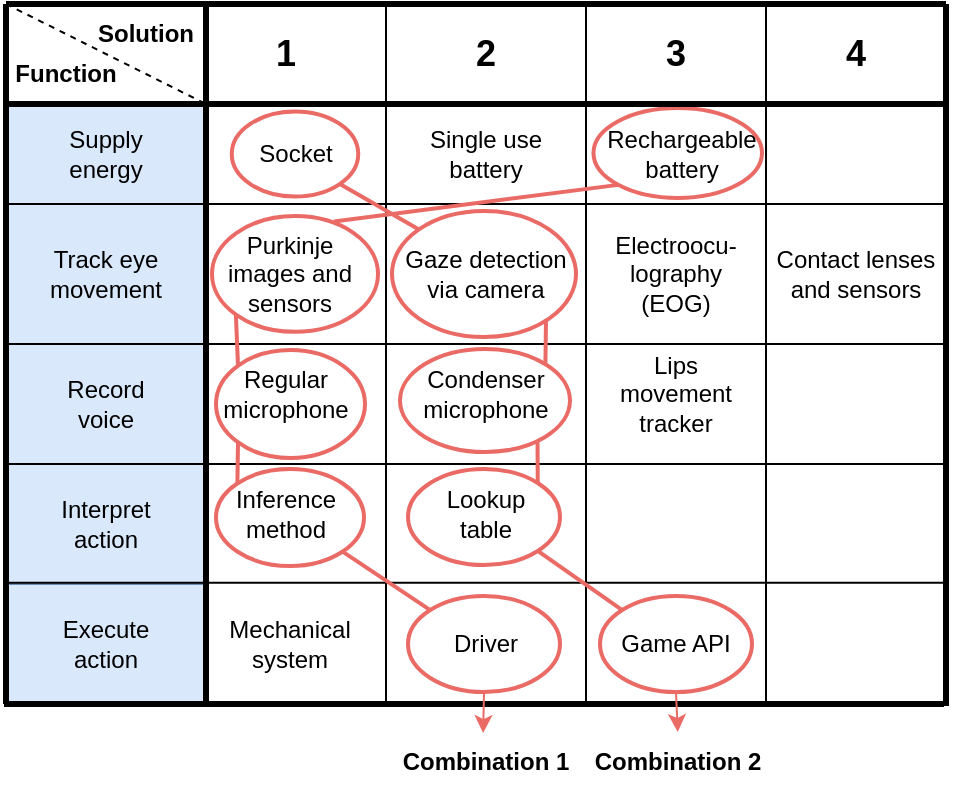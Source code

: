 <mxfile version="16.6.5" type="device"><diagram id="avfqMDYM7OligPJeGbRa" name="Page-1"><mxGraphModel dx="901" dy="585" grid="0" gridSize="10" guides="1" tooltips="1" connect="1" arrows="1" fold="1" page="1" pageScale="1" pageWidth="827" pageHeight="1169" math="0" shadow="0"><root><mxCell id="0"/><mxCell id="1" parent="0"/><mxCell id="mDbDgq5uylDIk-Jk6vZA-12" value="" style="ellipse;whiteSpace=wrap;html=1;fontSize=18;strokeColor=#EA6B66;strokeWidth=2;" vertex="1" parent="1"><mxGeometry x="473.75" y="202" width="84.25" height="45" as="geometry"/></mxCell><mxCell id="mDbDgq5uylDIk-Jk6vZA-10" value="" style="ellipse;whiteSpace=wrap;html=1;fontSize=18;strokeColor=#EA6B66;strokeWidth=2;" vertex="1" parent="1"><mxGeometry x="292.87" y="203.75" width="63.25" height="42.5" as="geometry"/></mxCell><mxCell id="mDbDgq5uylDIk-Jk6vZA-9" value="" style="ellipse;whiteSpace=wrap;html=1;fontSize=18;strokeColor=#EA6B66;strokeWidth=2;" vertex="1" parent="1"><mxGeometry x="381" y="446" width="76" height="48" as="geometry"/></mxCell><mxCell id="mDbDgq5uylDIk-Jk6vZA-8" value="" style="ellipse;whiteSpace=wrap;html=1;fontSize=18;strokeColor=#EA6B66;strokeWidth=2;" vertex="1" parent="1"><mxGeometry x="477" y="446" width="76" height="48" as="geometry"/></mxCell><mxCell id="yvIZhDBu1GafflKV62KZ-88" value="" style="ellipse;whiteSpace=wrap;html=1;fontSize=18;strokeColor=#EA6B66;strokeWidth=2;" parent="1" vertex="1"><mxGeometry x="381" y="382.5" width="76" height="48" as="geometry"/></mxCell><mxCell id="yvIZhDBu1GafflKV62KZ-87" value="" style="ellipse;whiteSpace=wrap;html=1;fontSize=18;strokeColor=#EA6B66;strokeWidth=2;" parent="1" vertex="1"><mxGeometry x="377" y="322.5" width="85" height="51.5" as="geometry"/></mxCell><mxCell id="yvIZhDBu1GafflKV62KZ-85" value="" style="ellipse;whiteSpace=wrap;html=1;fontSize=18;strokeColor=#EA6B66;strokeWidth=2;" parent="1" vertex="1"><mxGeometry x="285" y="382.5" width="74" height="48.5" as="geometry"/></mxCell><mxCell id="yvIZhDBu1GafflKV62KZ-84" value="" style="ellipse;whiteSpace=wrap;html=1;fontSize=18;strokeColor=#EA6B66;strokeWidth=2;" parent="1" vertex="1"><mxGeometry x="285" y="323" width="74.5" height="54" as="geometry"/></mxCell><mxCell id="yvIZhDBu1GafflKV62KZ-83" value="" style="ellipse;whiteSpace=wrap;html=1;fontSize=18;strokeColor=#EA6B66;strokeWidth=2;" parent="1" vertex="1"><mxGeometry x="283" y="256.06" width="83" height="57.87" as="geometry"/></mxCell><mxCell id="yvIZhDBu1GafflKV62KZ-82" value="" style="ellipse;whiteSpace=wrap;html=1;fontSize=18;strokeColor=#EA6B66;strokeWidth=2;" parent="1" vertex="1"><mxGeometry x="373" y="253.5" width="92" height="63" as="geometry"/></mxCell><mxCell id="yvIZhDBu1GafflKV62KZ-41" value="&lt;b&gt;Function&lt;/b&gt;" style="text;html=1;strokeColor=none;fillColor=none;align=center;verticalAlign=middle;whiteSpace=wrap;rounded=0;" parent="1" vertex="1"><mxGeometry x="180" y="170" width="60" height="30" as="geometry"/></mxCell><mxCell id="yvIZhDBu1GafflKV62KZ-42" value="&lt;b&gt;Solution&lt;/b&gt;" style="text;html=1;strokeColor=none;fillColor=none;align=center;verticalAlign=middle;whiteSpace=wrap;rounded=0;" parent="1" vertex="1"><mxGeometry x="220" y="150" width="60" height="30" as="geometry"/></mxCell><mxCell id="yvIZhDBu1GafflKV62KZ-43" value="Supply&lt;br&gt;energy" style="text;html=1;strokeColor=#6c8ebf;fillColor=#dae8fc;align=center;verticalAlign=middle;whiteSpace=wrap;rounded=0;" parent="1" vertex="1"><mxGeometry x="180" y="200" width="100" height="50" as="geometry"/></mxCell><mxCell id="yvIZhDBu1GafflKV62KZ-44" value="Track eye movement" style="text;html=1;strokeColor=#6c8ebf;fillColor=#dae8fc;align=center;verticalAlign=middle;whiteSpace=wrap;rounded=0;" parent="1" vertex="1"><mxGeometry x="180" y="250" width="100" height="70" as="geometry"/></mxCell><mxCell id="yvIZhDBu1GafflKV62KZ-45" value="Record&lt;br&gt;voice" style="text;html=1;strokeColor=#6c8ebf;fillColor=#dae8fc;align=center;verticalAlign=middle;whiteSpace=wrap;rounded=0;" parent="1" vertex="1"><mxGeometry x="180" y="320" width="100" height="60" as="geometry"/></mxCell><mxCell id="yvIZhDBu1GafflKV62KZ-46" value="Interpret&lt;br&gt;action" style="text;html=1;strokeColor=#6c8ebf;fillColor=#dae8fc;align=center;verticalAlign=middle;whiteSpace=wrap;rounded=0;" parent="1" vertex="1"><mxGeometry x="180" y="380" width="100" height="60" as="geometry"/></mxCell><mxCell id="yvIZhDBu1GafflKV62KZ-49" value="" style="endArrow=none;html=1;rounded=0;" parent="1" edge="1"><mxGeometry width="50" height="50" relative="1" as="geometry"><mxPoint x="470" y="150" as="sourcePoint"/><mxPoint x="470" y="499" as="targetPoint"/></mxGeometry></mxCell><mxCell id="yvIZhDBu1GafflKV62KZ-50" value="Single use battery" style="text;html=1;strokeColor=none;fillColor=none;align=center;verticalAlign=middle;whiteSpace=wrap;rounded=0;" parent="1" vertex="1"><mxGeometry x="390" y="210" width="60" height="30" as="geometry"/></mxCell><mxCell id="yvIZhDBu1GafflKV62KZ-51" value="" style="endArrow=none;html=1;rounded=0;" parent="1" edge="1"><mxGeometry width="50" height="50" relative="1" as="geometry"><mxPoint x="370" y="150" as="sourcePoint"/><mxPoint x="370" y="500" as="targetPoint"/></mxGeometry></mxCell><mxCell id="yvIZhDBu1GafflKV62KZ-53" value="Socket" style="text;html=1;strokeColor=none;fillColor=none;align=center;verticalAlign=middle;whiteSpace=wrap;rounded=0;" parent="1" vertex="1"><mxGeometry x="294.5" y="210" width="60" height="30" as="geometry"/></mxCell><mxCell id="yvIZhDBu1GafflKV62KZ-54" value="Purkinje images and sensors" style="text;html=1;strokeColor=none;fillColor=none;align=center;verticalAlign=middle;whiteSpace=wrap;rounded=0;" parent="1" vertex="1"><mxGeometry x="285" y="270" width="74" height="30" as="geometry"/></mxCell><mxCell id="yvIZhDBu1GafflKV62KZ-55" value="Gaze detection via camera" style="text;html=1;strokeColor=none;fillColor=none;align=center;verticalAlign=middle;whiteSpace=wrap;rounded=0;" parent="1" vertex="1"><mxGeometry x="375" y="270" width="90" height="30" as="geometry"/></mxCell><mxCell id="yvIZhDBu1GafflKV62KZ-56" value="Electroocu-&lt;br&gt;lography (EOG)" style="text;html=1;strokeColor=none;fillColor=none;align=center;verticalAlign=middle;whiteSpace=wrap;rounded=0;" parent="1" vertex="1"><mxGeometry x="480" y="265" width="70" height="40" as="geometry"/></mxCell><mxCell id="yvIZhDBu1GafflKV62KZ-58" value="Contact lenses and sensors" style="text;html=1;strokeColor=none;fillColor=none;align=center;verticalAlign=middle;whiteSpace=wrap;rounded=0;" parent="1" vertex="1"><mxGeometry x="560" y="270" width="90" height="30" as="geometry"/></mxCell><mxCell id="yvIZhDBu1GafflKV62KZ-59" value="" style="endArrow=none;html=1;rounded=0;" parent="1" edge="1"><mxGeometry width="50" height="50" relative="1" as="geometry"><mxPoint x="560" y="150" as="sourcePoint"/><mxPoint x="560" y="499" as="targetPoint"/></mxGeometry></mxCell><mxCell id="yvIZhDBu1GafflKV62KZ-60" value="" style="endArrow=none;html=1;rounded=0;strokeWidth=3;" parent="1" edge="1"><mxGeometry width="50" height="50" relative="1" as="geometry"><mxPoint x="650" y="150" as="sourcePoint"/><mxPoint x="650" y="501" as="targetPoint"/></mxGeometry></mxCell><mxCell id="yvIZhDBu1GafflKV62KZ-61" value="" style="endArrow=none;html=1;rounded=0;strokeWidth=3;" parent="1" edge="1"><mxGeometry width="50" height="50" relative="1" as="geometry"><mxPoint x="180" y="200" as="sourcePoint"/><mxPoint x="650" y="200" as="targetPoint"/></mxGeometry></mxCell><mxCell id="yvIZhDBu1GafflKV62KZ-64" value="" style="endArrow=none;html=1;rounded=0;strokeWidth=1;" parent="1" edge="1"><mxGeometry width="50" height="50" relative="1" as="geometry"><mxPoint x="180" y="250" as="sourcePoint"/><mxPoint x="650" y="250" as="targetPoint"/></mxGeometry></mxCell><mxCell id="yvIZhDBu1GafflKV62KZ-65" value="" style="endArrow=none;html=1;rounded=0;strokeWidth=1;" parent="1" edge="1"><mxGeometry width="50" height="50" relative="1" as="geometry"><mxPoint x="180" y="320" as="sourcePoint"/><mxPoint x="650" y="320" as="targetPoint"/></mxGeometry></mxCell><mxCell id="yvIZhDBu1GafflKV62KZ-66" value="" style="endArrow=none;html=1;rounded=0;strokeWidth=1;" parent="1" edge="1"><mxGeometry width="50" height="50" relative="1" as="geometry"><mxPoint x="180" y="380" as="sourcePoint"/><mxPoint x="650" y="380" as="targetPoint"/></mxGeometry></mxCell><mxCell id="yvIZhDBu1GafflKV62KZ-68" value="" style="endArrow=none;dashed=1;html=1;rounded=0;strokeWidth=1;" parent="1" edge="1"><mxGeometry width="50" height="50" relative="1" as="geometry"><mxPoint x="180" y="150" as="sourcePoint"/><mxPoint x="280" y="200" as="targetPoint"/></mxGeometry></mxCell><mxCell id="yvIZhDBu1GafflKV62KZ-69" value="" style="endArrow=none;html=1;rounded=0;strokeWidth=3;" parent="1" edge="1"><mxGeometry width="50" height="50" relative="1" as="geometry"><mxPoint x="180" y="150" as="sourcePoint"/><mxPoint x="650" y="150" as="targetPoint"/></mxGeometry></mxCell><mxCell id="yvIZhDBu1GafflKV62KZ-70" value="Regular microphone" style="text;html=1;strokeColor=none;fillColor=none;align=center;verticalAlign=middle;whiteSpace=wrap;rounded=0;" parent="1" vertex="1"><mxGeometry x="290" y="330" width="60" height="30" as="geometry"/></mxCell><mxCell id="yvIZhDBu1GafflKV62KZ-71" value="Condenser microphone" style="text;html=1;strokeColor=none;fillColor=none;align=center;verticalAlign=middle;whiteSpace=wrap;rounded=0;" parent="1" vertex="1"><mxGeometry x="390" y="330" width="60" height="30" as="geometry"/></mxCell><mxCell id="yvIZhDBu1GafflKV62KZ-72" value="Lips movement tracker" style="text;html=1;strokeColor=none;fillColor=none;align=center;verticalAlign=middle;whiteSpace=wrap;rounded=0;" parent="1" vertex="1"><mxGeometry x="485" y="330" width="60" height="30" as="geometry"/></mxCell><mxCell id="yvIZhDBu1GafflKV62KZ-74" value="Inference method" style="text;html=1;strokeColor=none;fillColor=none;align=center;verticalAlign=middle;whiteSpace=wrap;rounded=0;" parent="1" vertex="1"><mxGeometry x="290" y="390" width="60" height="30" as="geometry"/></mxCell><mxCell id="yvIZhDBu1GafflKV62KZ-75" value="Lookup table" style="text;html=1;strokeColor=none;fillColor=none;align=center;verticalAlign=middle;whiteSpace=wrap;rounded=0;" parent="1" vertex="1"><mxGeometry x="390" y="390" width="60" height="30" as="geometry"/></mxCell><mxCell id="yvIZhDBu1GafflKV62KZ-76" value="&lt;b&gt;&lt;font style=&quot;font-size: 18px&quot;&gt;1&lt;/font&gt;&lt;/b&gt;" style="text;html=1;strokeColor=none;fillColor=none;align=center;verticalAlign=middle;whiteSpace=wrap;rounded=0;" parent="1" vertex="1"><mxGeometry x="290" y="160" width="60" height="30" as="geometry"/></mxCell><mxCell id="yvIZhDBu1GafflKV62KZ-77" value="&lt;b&gt;&lt;font style=&quot;font-size: 18px&quot;&gt;2&lt;/font&gt;&lt;/b&gt;" style="text;html=1;strokeColor=none;fillColor=none;align=center;verticalAlign=middle;whiteSpace=wrap;rounded=0;" parent="1" vertex="1"><mxGeometry x="390" y="160" width="60" height="30" as="geometry"/></mxCell><mxCell id="yvIZhDBu1GafflKV62KZ-78" value="&lt;b&gt;&lt;font style=&quot;font-size: 18px&quot;&gt;3&lt;/font&gt;&lt;/b&gt;" style="text;html=1;strokeColor=none;fillColor=none;align=center;verticalAlign=middle;whiteSpace=wrap;rounded=0;" parent="1" vertex="1"><mxGeometry x="485" y="160" width="60" height="30" as="geometry"/></mxCell><mxCell id="yvIZhDBu1GafflKV62KZ-79" value="&lt;b&gt;&lt;font style=&quot;font-size: 18px&quot;&gt;4&lt;/font&gt;&lt;/b&gt;" style="text;html=1;strokeColor=none;fillColor=none;align=center;verticalAlign=middle;whiteSpace=wrap;rounded=0;" parent="1" vertex="1"><mxGeometry x="575" y="160" width="60" height="30" as="geometry"/></mxCell><mxCell id="yvIZhDBu1GafflKV62KZ-90" value="" style="endArrow=none;html=1;rounded=0;fontSize=18;strokeWidth=2;entryX=1;entryY=0;entryDx=0;entryDy=0;strokeColor=#EA6B66;" parent="1" target="yvIZhDBu1GafflKV62KZ-87" edge="1"><mxGeometry width="50" height="50" relative="1" as="geometry"><mxPoint x="450" y="308" as="sourcePoint"/><mxPoint x="360" y="242.5" as="targetPoint"/></mxGeometry></mxCell><mxCell id="yvIZhDBu1GafflKV62KZ-91" value="" style="endArrow=none;html=1;rounded=0;fontSize=18;strokeWidth=2;entryX=1;entryY=0;entryDx=0;entryDy=0;strokeColor=#EA6B66;exitX=0.809;exitY=0.906;exitDx=0;exitDy=0;exitPerimeter=0;" parent="1" source="yvIZhDBu1GafflKV62KZ-87" target="yvIZhDBu1GafflKV62KZ-88" edge="1"><mxGeometry width="50" height="50" relative="1" as="geometry"><mxPoint x="402" y="286" as="sourcePoint"/><mxPoint x="370" y="252.5" as="targetPoint"/></mxGeometry></mxCell><mxCell id="yvIZhDBu1GafflKV62KZ-94" value="" style="endArrow=none;html=1;rounded=0;fontSize=18;strokeColor=#EA6B66;strokeWidth=2;entryX=0;entryY=1;entryDx=0;entryDy=0;exitX=0;exitY=0;exitDx=0;exitDy=0;" parent="1" source="yvIZhDBu1GafflKV62KZ-84" target="yvIZhDBu1GafflKV62KZ-83" edge="1"><mxGeometry width="50" height="50" relative="1" as="geometry"><mxPoint x="382" y="378" as="sourcePoint"/><mxPoint x="432" y="328" as="targetPoint"/></mxGeometry></mxCell><mxCell id="yvIZhDBu1GafflKV62KZ-95" value="" style="endArrow=none;html=1;rounded=0;fontSize=18;strokeColor=#EA6B66;strokeWidth=2;exitX=0;exitY=0;exitDx=0;exitDy=0;entryX=0;entryY=1;entryDx=0;entryDy=0;" parent="1" source="yvIZhDBu1GafflKV62KZ-85" target="yvIZhDBu1GafflKV62KZ-84" edge="1"><mxGeometry width="50" height="50" relative="1" as="geometry"><mxPoint x="382" y="378" as="sourcePoint"/><mxPoint x="432" y="328" as="targetPoint"/></mxGeometry></mxCell><mxCell id="yvIZhDBu1GafflKV62KZ-98" value="&lt;b&gt;Combination 1&lt;/b&gt;" style="text;html=1;strokeColor=none;fillColor=none;align=center;verticalAlign=middle;whiteSpace=wrap;rounded=0;fontSize=12;" parent="1" vertex="1"><mxGeometry x="372" y="514" width="96" height="30" as="geometry"/></mxCell><mxCell id="yvIZhDBu1GafflKV62KZ-100" value="&lt;b&gt;Combination 2&lt;/b&gt;" style="text;html=1;strokeColor=none;fillColor=none;align=center;verticalAlign=middle;whiteSpace=wrap;rounded=0;fontSize=12;" parent="1" vertex="1"><mxGeometry x="467.88" y="514" width="96" height="30" as="geometry"/></mxCell><mxCell id="mDbDgq5uylDIk-Jk6vZA-2" value="Rechargeable battery" style="text;html=1;strokeColor=none;fillColor=none;align=center;verticalAlign=middle;whiteSpace=wrap;rounded=0;" vertex="1" parent="1"><mxGeometry x="488" y="210" width="59.5" height="30" as="geometry"/></mxCell><mxCell id="mDbDgq5uylDIk-Jk6vZA-3" value="Execute&lt;br&gt;action" style="text;html=1;strokeColor=#6c8ebf;fillColor=#dae8fc;align=center;verticalAlign=middle;whiteSpace=wrap;rounded=0;" vertex="1" parent="1"><mxGeometry x="180" y="440" width="100" height="60" as="geometry"/></mxCell><mxCell id="mDbDgq5uylDIk-Jk6vZA-4" value="" style="endArrow=none;html=1;rounded=0;strokeWidth=1;" edge="1" parent="1"><mxGeometry width="50" height="50" relative="1" as="geometry"><mxPoint x="179" y="439.38" as="sourcePoint"/><mxPoint x="649" y="439.38" as="targetPoint"/></mxGeometry></mxCell><mxCell id="yvIZhDBu1GafflKV62KZ-63" value="" style="endArrow=none;html=1;rounded=0;strokeWidth=3;" parent="1" edge="1"><mxGeometry width="50" height="50" relative="1" as="geometry"><mxPoint x="179" y="500" as="sourcePoint"/><mxPoint x="649" y="500" as="targetPoint"/></mxGeometry></mxCell><mxCell id="yvIZhDBu1GafflKV62KZ-47" value="" style="endArrow=none;html=1;rounded=0;strokeWidth=3;entryX=0;entryY=1;entryDx=0;entryDy=0;" parent="1" edge="1" target="mDbDgq5uylDIk-Jk6vZA-3"><mxGeometry width="50" height="50" relative="1" as="geometry"><mxPoint x="180" y="150" as="sourcePoint"/><mxPoint x="180" y="440" as="targetPoint"/></mxGeometry></mxCell><mxCell id="yvIZhDBu1GafflKV62KZ-48" value="" style="endArrow=none;html=1;rounded=0;strokeWidth=3;entryX=1;entryY=1;entryDx=0;entryDy=0;" parent="1" edge="1" target="mDbDgq5uylDIk-Jk6vZA-3"><mxGeometry width="50" height="50" relative="1" as="geometry"><mxPoint x="280" y="150" as="sourcePoint"/><mxPoint x="280" y="440" as="targetPoint"/></mxGeometry></mxCell><mxCell id="mDbDgq5uylDIk-Jk6vZA-5" value="Mechanical system" style="text;html=1;strokeColor=none;fillColor=none;align=center;verticalAlign=middle;whiteSpace=wrap;rounded=0;" vertex="1" parent="1"><mxGeometry x="292.25" y="455" width="60" height="30" as="geometry"/></mxCell><mxCell id="mDbDgq5uylDIk-Jk6vZA-6" value="Driver" style="text;html=1;strokeColor=none;fillColor=none;align=center;verticalAlign=middle;whiteSpace=wrap;rounded=0;" vertex="1" parent="1"><mxGeometry x="390" y="455" width="60" height="30" as="geometry"/></mxCell><mxCell id="mDbDgq5uylDIk-Jk6vZA-7" value="Game API" style="text;html=1;strokeColor=none;fillColor=none;align=center;verticalAlign=middle;whiteSpace=wrap;rounded=0;" vertex="1" parent="1"><mxGeometry x="485" y="455" width="60" height="30" as="geometry"/></mxCell><mxCell id="mDbDgq5uylDIk-Jk6vZA-14" value="" style="endArrow=none;html=1;rounded=0;fontSize=18;strokeWidth=2;entryX=0.735;entryY=0.047;entryDx=0;entryDy=0;strokeColor=#EA6B66;exitX=0;exitY=1;exitDx=0;exitDy=0;entryPerimeter=0;" edge="1" parent="1" source="mDbDgq5uylDIk-Jk6vZA-12" target="yvIZhDBu1GafflKV62KZ-83"><mxGeometry width="50" height="50" relative="1" as="geometry"><mxPoint x="460" y="318" as="sourcePoint"/><mxPoint x="459.768" y="340.174" as="targetPoint"/></mxGeometry></mxCell><mxCell id="mDbDgq5uylDIk-Jk6vZA-15" value="" style="endArrow=none;html=1;rounded=0;fontSize=18;strokeWidth=2;entryX=0;entryY=0;entryDx=0;entryDy=0;strokeColor=#EA6B66;exitX=1;exitY=1;exitDx=0;exitDy=0;" edge="1" parent="1" source="mDbDgq5uylDIk-Jk6vZA-10" target="yvIZhDBu1GafflKV62KZ-82"><mxGeometry width="50" height="50" relative="1" as="geometry"><mxPoint x="470" y="328" as="sourcePoint"/><mxPoint x="469.768" y="350.174" as="targetPoint"/></mxGeometry></mxCell><mxCell id="mDbDgq5uylDIk-Jk6vZA-16" value="" style="endArrow=none;html=1;rounded=0;fontSize=18;strokeWidth=2;entryX=0;entryY=0;entryDx=0;entryDy=0;strokeColor=#EA6B66;exitX=1;exitY=1;exitDx=0;exitDy=0;" edge="1" parent="1" source="yvIZhDBu1GafflKV62KZ-88" target="mDbDgq5uylDIk-Jk6vZA-8"><mxGeometry width="50" height="50" relative="1" as="geometry"><mxPoint x="480" y="338" as="sourcePoint"/><mxPoint x="479.768" y="360.174" as="targetPoint"/></mxGeometry></mxCell><mxCell id="mDbDgq5uylDIk-Jk6vZA-17" value="" style="endArrow=none;html=1;rounded=0;fontSize=18;strokeWidth=2;entryX=0;entryY=0;entryDx=0;entryDy=0;strokeColor=#EA6B66;exitX=1;exitY=1;exitDx=0;exitDy=0;" edge="1" parent="1" source="yvIZhDBu1GafflKV62KZ-85" target="mDbDgq5uylDIk-Jk6vZA-9"><mxGeometry width="50" height="50" relative="1" as="geometry"><mxPoint x="490" y="348" as="sourcePoint"/><mxPoint x="489.768" y="370.174" as="targetPoint"/></mxGeometry></mxCell><mxCell id="mDbDgq5uylDIk-Jk6vZA-18" value="" style="endArrow=classic;html=1;rounded=0;exitX=0.5;exitY=1;exitDx=0;exitDy=0;entryX=0.485;entryY=0.018;entryDx=0;entryDy=0;fillColor=#f8cecc;strokeColor=#EA6B66;strokeWidth=1;entryPerimeter=0;" edge="1" parent="1" source="mDbDgq5uylDIk-Jk6vZA-9" target="yvIZhDBu1GafflKV62KZ-98"><mxGeometry width="50" height="50" relative="1" as="geometry"><mxPoint x="363" y="432" as="sourcePoint"/><mxPoint x="413" y="382" as="targetPoint"/></mxGeometry></mxCell><mxCell id="mDbDgq5uylDIk-Jk6vZA-20" value="" style="endArrow=classic;html=1;rounded=0;exitX=0.5;exitY=1;exitDx=0;exitDy=0;entryX=0.5;entryY=0;entryDx=0;entryDy=0;fillColor=#f8cecc;strokeColor=#EA6B66;strokeWidth=1;" edge="1" parent="1" source="mDbDgq5uylDIk-Jk6vZA-8" target="yvIZhDBu1GafflKV62KZ-100"><mxGeometry width="50" height="50" relative="1" as="geometry"><mxPoint x="429" y="504" as="sourcePoint"/><mxPoint x="428.56" y="524.54" as="targetPoint"/></mxGeometry></mxCell></root></mxGraphModel></diagram></mxfile>